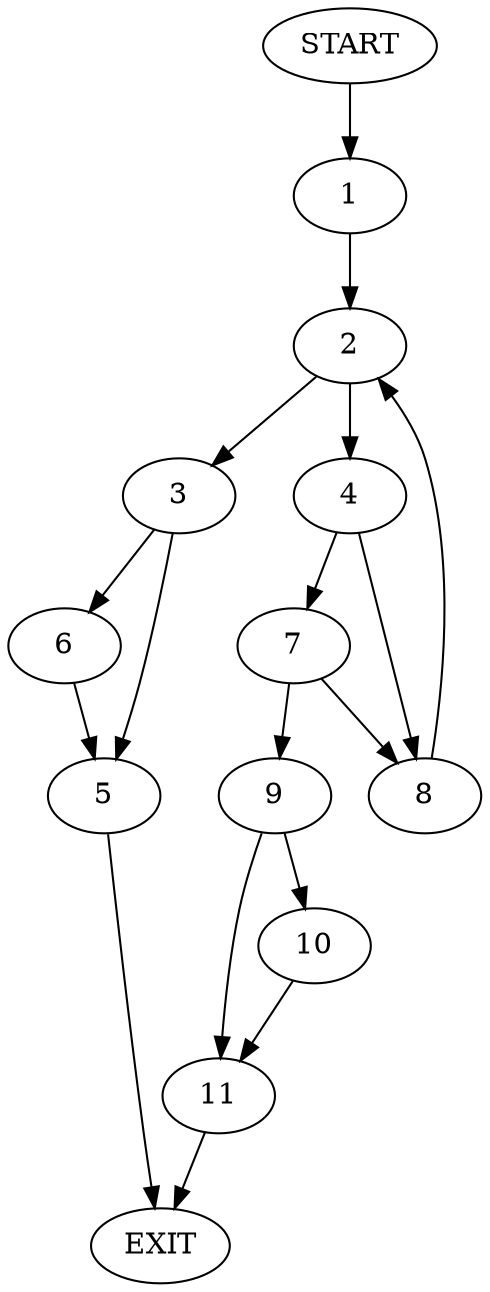 digraph {
0 [label="START"]
12 [label="EXIT"]
0 -> 1
1 -> 2
2 -> 3
2 -> 4
3 -> 5
3 -> 6
4 -> 7
4 -> 8
8 -> 2
7 -> 8
7 -> 9
9 -> 10
9 -> 11
11 -> 12
10 -> 11
6 -> 5
5 -> 12
}
